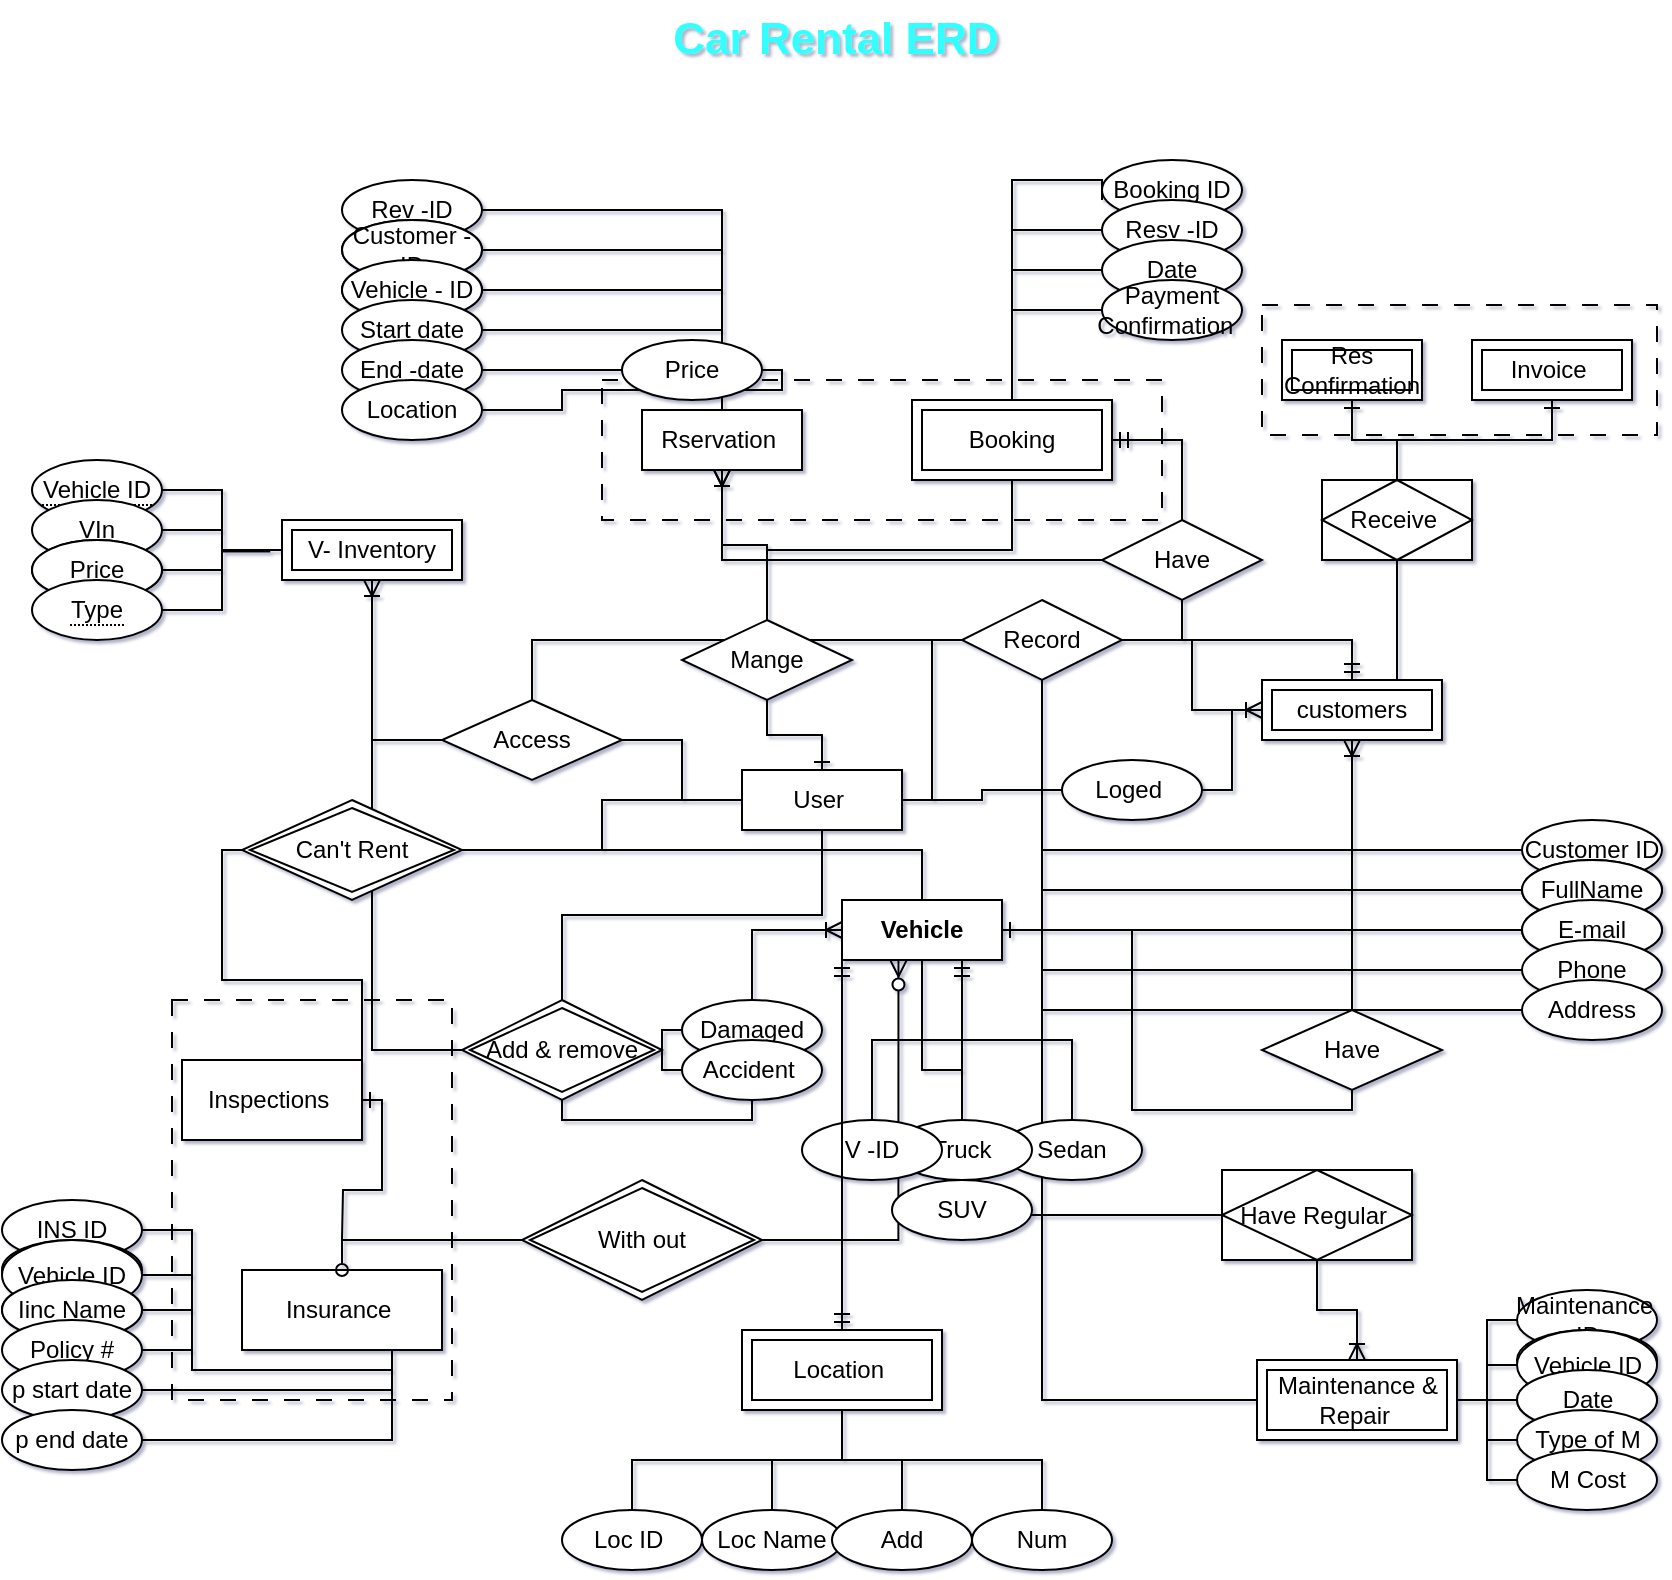 <mxfile version="23.1.5" type="device">
  <diagram name="Page-1" id="g_9UJ1B9h7szoFe3faDW">
    <mxGraphModel dx="1434" dy="844" grid="1" gridSize="10" guides="1" tooltips="1" connect="1" arrows="1" fold="1" page="1" pageScale="1" pageWidth="850" pageHeight="1100" background="none" math="0" shadow="1">
      <root>
        <mxCell id="0" />
        <mxCell id="1" parent="0" />
        <mxCell id="hVBBo-Noh_KrKmpqdySW-195" value="" style="whiteSpace=wrap;html=1;align=center;dashed=1;dashPattern=8 8;fillColor=none;" parent="1" vertex="1">
          <mxGeometry x="300" y="190" width="280" height="70" as="geometry" />
        </mxCell>
        <mxCell id="hVBBo-Noh_KrKmpqdySW-178" value="" style="whiteSpace=wrap;html=1;align=center;dashed=1;dashPattern=8 8;fillColor=none;" parent="1" vertex="1">
          <mxGeometry x="85" y="500" width="140" height="200" as="geometry" />
        </mxCell>
        <mxCell id="hVBBo-Noh_KrKmpqdySW-150" value="" style="edgeStyle=orthogonalEdgeStyle;fontSize=12;html=1;endArrow=ERzeroToMany;endFill=1;rounded=0;entryX=0.353;entryY=1.009;entryDx=0;entryDy=0;entryPerimeter=0;exitX=1;exitY=0.5;exitDx=0;exitDy=0;" parent="1" source="hVBBo-Noh_KrKmpqdySW-149" target="hVBBo-Noh_KrKmpqdySW-4" edge="1">
          <mxGeometry width="100" height="100" relative="1" as="geometry">
            <mxPoint x="200" y="870" as="sourcePoint" />
            <mxPoint x="300" y="770" as="targetPoint" />
          </mxGeometry>
        </mxCell>
        <mxCell id="hVBBo-Noh_KrKmpqdySW-135" value="" style="endArrow=none;html=1;rounded=0;edgeStyle=orthogonalEdgeStyle;entryX=0;entryY=0.5;entryDx=0;entryDy=0;exitX=0.75;exitY=1;exitDx=0;exitDy=0;startArrow=ERmandOne;startFill=0;" parent="1" source="hVBBo-Noh_KrKmpqdySW-4" target="hVBBo-Noh_KrKmpqdySW-132" edge="1">
          <mxGeometry width="50" height="50" relative="1" as="geometry">
            <mxPoint x="539.73" y="625" as="sourcePoint" />
            <mxPoint x="589.73" y="575" as="targetPoint" />
          </mxGeometry>
        </mxCell>
        <mxCell id="hVBBo-Noh_KrKmpqdySW-39" value="SUV" style="ellipse;whiteSpace=wrap;html=1;align=center;" parent="1" vertex="1">
          <mxGeometry x="445" y="590" width="70" height="30" as="geometry" />
        </mxCell>
        <mxCell id="hVBBo-Noh_KrKmpqdySW-146" value="" style="endArrow=none;html=1;rounded=0;entryX=1;entryY=0.5;entryDx=0;entryDy=0;exitX=0.5;exitY=0;exitDx=0;exitDy=0;edgeStyle=orthogonalEdgeStyle;" parent="1" source="hVBBo-Noh_KrKmpqdySW-4" target="hVBBo-Noh_KrKmpqdySW-144" edge="1">
          <mxGeometry width="50" height="50" relative="1" as="geometry">
            <mxPoint x="190" y="715" as="sourcePoint" />
            <mxPoint x="240" y="665" as="targetPoint" />
          </mxGeometry>
        </mxCell>
        <mxCell id="hVBBo-Noh_KrKmpqdySW-141" value="" style="endArrow=none;html=1;rounded=0;edgeStyle=orthogonalEdgeStyle;entryX=0.5;entryY=1;entryDx=0;entryDy=0;exitX=0;exitY=0.5;exitDx=0;exitDy=0;" parent="1" source="hVBBo-Noh_KrKmpqdySW-130" target="hVBBo-Noh_KrKmpqdySW-67" edge="1">
          <mxGeometry width="50" height="50" relative="1" as="geometry">
            <mxPoint x="570" y="650" as="sourcePoint" />
            <mxPoint x="620" y="600" as="targetPoint" />
          </mxGeometry>
        </mxCell>
        <mxCell id="hVBBo-Noh_KrKmpqdySW-140" value="" style="whiteSpace=wrap;html=1;align=center;dashed=1;rounded=0;glass=0;shadow=0;gradientColor=none;fillColor=none;dashPattern=8 8;" parent="1" vertex="1">
          <mxGeometry x="630" y="152.5" width="197.5" height="65" as="geometry" />
        </mxCell>
        <mxCell id="hVBBo-Noh_KrKmpqdySW-137" value="" style="endArrow=none;html=1;rounded=0;edgeStyle=orthogonalEdgeStyle;exitX=0.5;exitY=0;exitDx=0;exitDy=0;entryX=0.5;entryY=1;entryDx=0;entryDy=0;" parent="1" source="hVBBo-Noh_KrKmpqdySW-39" target="hVBBo-Noh_KrKmpqdySW-4" edge="1">
          <mxGeometry width="50" height="50" relative="1" as="geometry">
            <mxPoint x="434.45" y="810" as="sourcePoint" />
            <mxPoint x="484.45" y="760" as="targetPoint" />
          </mxGeometry>
        </mxCell>
        <mxCell id="hVBBo-Noh_KrKmpqdySW-40" value="Sedan" style="ellipse;whiteSpace=wrap;html=1;align=center;" parent="1" vertex="1">
          <mxGeometry x="500" y="560" width="70" height="30" as="geometry" />
        </mxCell>
        <mxCell id="hVBBo-Noh_KrKmpqdySW-50" value="" style="edgeStyle=orthogonalEdgeStyle;fontSize=12;html=1;endArrow=ERoneToMany;rounded=0;entryX=0;entryY=0.5;entryDx=0;entryDy=0;exitX=1;exitY=0.5;exitDx=0;exitDy=0;" parent="1" source="hVBBo-Noh_KrKmpqdySW-67" target="hVBBo-Noh_KrKmpqdySW-51" edge="1">
          <mxGeometry width="100" height="100" relative="1" as="geometry">
            <mxPoint x="540" y="739.5" as="sourcePoint" />
            <mxPoint x="640" y="639.5" as="targetPoint" />
          </mxGeometry>
        </mxCell>
        <mxCell id="hVBBo-Noh_KrKmpqdySW-1" value="User&amp;nbsp;" style="rounded=0;whiteSpace=wrap;html=1;" parent="1" vertex="1">
          <mxGeometry x="370" y="385" width="80" height="30" as="geometry" />
        </mxCell>
        <mxCell id="hVBBo-Noh_KrKmpqdySW-4" value="&lt;b&gt;Vehicle&lt;/b&gt;" style="rounded=0;whiteSpace=wrap;html=1;" parent="1" vertex="1">
          <mxGeometry x="420" y="450" width="80" height="30" as="geometry" />
        </mxCell>
        <mxCell id="hVBBo-Noh_KrKmpqdySW-10" value="" style="endArrow=none;html=1;rounded=0;edgeStyle=orthogonalEdgeStyle;startArrow=ERone;startFill=0;entryX=0.5;entryY=1;entryDx=0;entryDy=0;exitX=1;exitY=0.5;exitDx=0;exitDy=0;" parent="1" source="hVBBo-Noh_KrKmpqdySW-4" target="hVBBo-Noh_KrKmpqdySW-54" edge="1">
          <mxGeometry width="50" height="50" relative="1" as="geometry">
            <mxPoint x="580" y="810" as="sourcePoint" />
            <mxPoint x="580" y="690" as="targetPoint" />
          </mxGeometry>
        </mxCell>
        <mxCell id="hVBBo-Noh_KrKmpqdySW-11" value="" style="endArrow=none;html=1;rounded=0;edgeStyle=orthogonalEdgeStyle;entryX=1;entryY=0.5;entryDx=0;entryDy=0;exitX=0;exitY=0.5;exitDx=0;exitDy=0;" parent="1" source="hVBBo-Noh_KrKmpqdySW-3" target="hVBBo-Noh_KrKmpqdySW-1" edge="1">
          <mxGeometry width="50" height="50" relative="1" as="geometry">
            <mxPoint x="480" y="550" as="sourcePoint" />
            <mxPoint x="480" y="430" as="targetPoint" />
          </mxGeometry>
        </mxCell>
        <mxCell id="hVBBo-Noh_KrKmpqdySW-15" value="Rservation&amp;nbsp;" style="rounded=0;whiteSpace=wrap;html=1;" parent="1" vertex="1">
          <mxGeometry x="320" y="205" width="80" height="30" as="geometry" />
        </mxCell>
        <mxCell id="hVBBo-Noh_KrKmpqdySW-16" value="" style="endArrow=none;html=1;rounded=0;edgeStyle=orthogonalEdgeStyle;entryX=0.5;entryY=0;entryDx=0;entryDy=0;startArrow=ERmany;startFill=0;exitX=0.5;exitY=1;exitDx=0;exitDy=0;" parent="1" source="hVBBo-Noh_KrKmpqdySW-15" target="hVBBo-Noh_KrKmpqdySW-9" edge="1">
          <mxGeometry width="50" height="50" relative="1" as="geometry">
            <mxPoint x="600" y="270" as="sourcePoint" />
            <mxPoint x="519" y="290" as="targetPoint" />
          </mxGeometry>
        </mxCell>
        <mxCell id="hVBBo-Noh_KrKmpqdySW-17" value="" style="endArrow=none;html=1;rounded=0;exitX=0.5;exitY=0;exitDx=0;exitDy=0;edgeStyle=orthogonalEdgeStyle;entryX=0.5;entryY=1;entryDx=0;entryDy=0;startArrow=ERone;startFill=0;" parent="1" source="hVBBo-Noh_KrKmpqdySW-1" target="hVBBo-Noh_KrKmpqdySW-9" edge="1">
          <mxGeometry width="50" height="50" relative="1" as="geometry">
            <mxPoint x="400" y="420" as="sourcePoint" />
            <mxPoint x="400" y="250" as="targetPoint" />
          </mxGeometry>
        </mxCell>
        <mxCell id="hVBBo-Noh_KrKmpqdySW-19" value="V- Inventory" style="shape=ext;margin=3;double=1;whiteSpace=wrap;html=1;align=center;" parent="1" vertex="1">
          <mxGeometry x="140" y="260" width="90" height="30" as="geometry" />
        </mxCell>
        <mxCell id="hVBBo-Noh_KrKmpqdySW-23" value="" style="endArrow=none;html=1;rounded=0;edgeStyle=orthogonalEdgeStyle;entryX=0;entryY=0.5;entryDx=0;entryDy=0;" parent="1" source="hVBBo-Noh_KrKmpqdySW-19" target="hVBBo-Noh_KrKmpqdySW-20" edge="1">
          <mxGeometry width="50" height="50" relative="1" as="geometry">
            <mxPoint x="125" y="450" as="sourcePoint" />
            <mxPoint x="360" y="435" as="targetPoint" />
            <Array as="points" />
          </mxGeometry>
        </mxCell>
        <mxCell id="hVBBo-Noh_KrKmpqdySW-20" value="Access" style="shape=rhombus;perimeter=rhombusPerimeter;whiteSpace=wrap;html=1;align=center;" parent="1" vertex="1">
          <mxGeometry x="220" y="350" width="90" height="40" as="geometry" />
        </mxCell>
        <mxCell id="hVBBo-Noh_KrKmpqdySW-24" value="" style="endArrow=none;html=1;rounded=0;edgeStyle=orthogonalEdgeStyle;entryX=1;entryY=0.5;entryDx=0;entryDy=0;" parent="1" source="hVBBo-Noh_KrKmpqdySW-1" target="hVBBo-Noh_KrKmpqdySW-20" edge="1">
          <mxGeometry width="50" height="50" relative="1" as="geometry">
            <mxPoint x="320" y="620" as="sourcePoint" />
            <mxPoint x="320" y="500" as="targetPoint" />
          </mxGeometry>
        </mxCell>
        <mxCell id="hVBBo-Noh_KrKmpqdySW-27" value="" style="endArrow=none;html=1;rounded=0;edgeStyle=orthogonalEdgeStyle;entryX=0.5;entryY=1;entryDx=0;entryDy=0;exitX=0.5;exitY=0;exitDx=0;exitDy=0;" parent="1" source="hVBBo-Noh_KrKmpqdySW-8" target="hVBBo-Noh_KrKmpqdySW-1" edge="1">
          <mxGeometry width="50" height="50" relative="1" as="geometry">
            <mxPoint x="560" y="640" as="sourcePoint" />
            <mxPoint x="560" y="520" as="targetPoint" />
          </mxGeometry>
        </mxCell>
        <mxCell id="hVBBo-Noh_KrKmpqdySW-30" value="" style="endArrow=none;html=1;rounded=0;edgeStyle=orthogonalEdgeStyle;entryX=0.5;entryY=1;entryDx=0;entryDy=0;startArrow=ERoneToMany;startFill=0;" parent="1" source="hVBBo-Noh_KrKmpqdySW-4" target="hVBBo-Noh_KrKmpqdySW-8" edge="1">
          <mxGeometry width="50" height="50" relative="1" as="geometry">
            <mxPoint x="390" y="650" as="sourcePoint" />
            <mxPoint x="400" y="450" as="targetPoint" />
          </mxGeometry>
        </mxCell>
        <mxCell id="hVBBo-Noh_KrKmpqdySW-8" value="Add &amp;amp; remove" style="shape=rhombus;double=1;perimeter=rhombusPerimeter;whiteSpace=wrap;html=1;align=center;" parent="1" vertex="1">
          <mxGeometry x="230" y="500" width="100" height="50" as="geometry" />
        </mxCell>
        <mxCell id="hVBBo-Noh_KrKmpqdySW-31" value="Damaged" style="ellipse;whiteSpace=wrap;html=1;align=center;" parent="1" vertex="1">
          <mxGeometry x="340" y="500" width="70" height="30" as="geometry" />
        </mxCell>
        <mxCell id="hVBBo-Noh_KrKmpqdySW-32" value="Accident&amp;nbsp;" style="ellipse;whiteSpace=wrap;html=1;align=center;" parent="1" vertex="1">
          <mxGeometry x="340" y="520" width="70" height="30" as="geometry" />
        </mxCell>
        <mxCell id="hVBBo-Noh_KrKmpqdySW-33" value="" style="endArrow=none;html=1;rounded=0;edgeStyle=orthogonalEdgeStyle;entryX=1;entryY=0.5;entryDx=0;entryDy=0;exitX=0;exitY=0.5;exitDx=0;exitDy=0;" parent="1" source="hVBBo-Noh_KrKmpqdySW-31" target="hVBBo-Noh_KrKmpqdySW-8" edge="1">
          <mxGeometry width="50" height="50" relative="1" as="geometry">
            <mxPoint x="650" y="740" as="sourcePoint" />
            <mxPoint x="650" y="620" as="targetPoint" />
          </mxGeometry>
        </mxCell>
        <mxCell id="hVBBo-Noh_KrKmpqdySW-34" value="" style="endArrow=none;html=1;rounded=0;edgeStyle=orthogonalEdgeStyle;entryX=1;entryY=0.5;entryDx=0;entryDy=0;exitX=0;exitY=0.5;exitDx=0;exitDy=0;" parent="1" source="hVBBo-Noh_KrKmpqdySW-32" target="hVBBo-Noh_KrKmpqdySW-8" edge="1">
          <mxGeometry width="50" height="50" relative="1" as="geometry">
            <mxPoint x="740" y="780" as="sourcePoint" />
            <mxPoint x="740" y="660" as="targetPoint" />
          </mxGeometry>
        </mxCell>
        <mxCell id="hVBBo-Noh_KrKmpqdySW-35" value="Booking" style="shape=ext;margin=3;double=1;whiteSpace=wrap;html=1;align=center;" parent="1" vertex="1">
          <mxGeometry x="455" y="200" width="100" height="40" as="geometry" />
        </mxCell>
        <mxCell id="hVBBo-Noh_KrKmpqdySW-41" value="Truck" style="ellipse;whiteSpace=wrap;html=1;align=center;" parent="1" vertex="1">
          <mxGeometry x="445" y="560" width="70" height="30" as="geometry" />
        </mxCell>
        <mxCell id="hVBBo-Noh_KrKmpqdySW-43" value="" style="endArrow=none;html=1;rounded=0;edgeStyle=orthogonalEdgeStyle;entryX=0.5;entryY=1;entryDx=0;entryDy=0;exitX=0.5;exitY=0;exitDx=0;exitDy=0;" parent="1" source="hVBBo-Noh_KrKmpqdySW-40" target="hVBBo-Noh_KrKmpqdySW-4" edge="1">
          <mxGeometry width="50" height="50" relative="1" as="geometry">
            <mxPoint x="275" y="639.5" as="sourcePoint" />
            <mxPoint x="375" y="639.5" as="targetPoint" />
          </mxGeometry>
        </mxCell>
        <mxCell id="hVBBo-Noh_KrKmpqdySW-49" value="" style="endArrow=none;html=1;rounded=0;edgeStyle=orthogonalEdgeStyle;exitX=0.5;exitY=0;exitDx=0;exitDy=0;entryX=0.5;entryY=1;entryDx=0;entryDy=0;" parent="1" source="hVBBo-Noh_KrKmpqdySW-9" target="hVBBo-Noh_KrKmpqdySW-35" edge="1">
          <mxGeometry width="50" height="50" relative="1" as="geometry">
            <mxPoint x="800" y="370" as="sourcePoint" />
            <mxPoint x="800" y="250" as="targetPoint" />
          </mxGeometry>
        </mxCell>
        <mxCell id="hVBBo-Noh_KrKmpqdySW-51" value="customers" style="shape=ext;margin=3;double=1;whiteSpace=wrap;html=1;align=center;shadow=0;" parent="1" vertex="1">
          <mxGeometry x="630" y="340" width="90" height="30" as="geometry" />
        </mxCell>
        <mxCell id="hVBBo-Noh_KrKmpqdySW-52" value="" style="endArrow=none;html=1;rounded=0;edgeStyle=orthogonalEdgeStyle;entryX=0.5;entryY=1;entryDx=0;entryDy=0;startArrow=ERmandOne;startFill=0;exitX=0.5;exitY=0;exitDx=0;exitDy=0;" parent="1" source="hVBBo-Noh_KrKmpqdySW-51" target="hVBBo-Noh_KrKmpqdySW-60" edge="1">
          <mxGeometry width="50" height="50" relative="1" as="geometry">
            <mxPoint x="740" y="400" as="sourcePoint" />
            <mxPoint x="735" y="390" as="targetPoint" />
          </mxGeometry>
        </mxCell>
        <mxCell id="hVBBo-Noh_KrKmpqdySW-54" value="Have" style="shape=rhombus;perimeter=rhombusPerimeter;whiteSpace=wrap;html=1;align=center;" parent="1" vertex="1">
          <mxGeometry x="630" y="505" width="90" height="40" as="geometry" />
        </mxCell>
        <mxCell id="hVBBo-Noh_KrKmpqdySW-61" value="" style="endArrow=none;html=1;rounded=0;edgeStyle=orthogonalEdgeStyle;exitX=1;exitY=0.5;exitDx=0;exitDy=0;entryX=0.5;entryY=0;entryDx=0;entryDy=0;startArrow=ERmandOne;startFill=0;" parent="1" source="hVBBo-Noh_KrKmpqdySW-35" target="hVBBo-Noh_KrKmpqdySW-60" edge="1">
          <mxGeometry width="50" height="50" relative="1" as="geometry">
            <mxPoint x="590" y="215" as="sourcePoint" />
            <mxPoint x="705" y="420" as="targetPoint" />
          </mxGeometry>
        </mxCell>
        <mxCell id="hVBBo-Noh_KrKmpqdySW-60" value="Have" style="shape=rhombus;perimeter=rhombusPerimeter;whiteSpace=wrap;html=1;align=center;" parent="1" vertex="1">
          <mxGeometry x="550" y="260" width="80" height="40" as="geometry" />
        </mxCell>
        <mxCell id="hVBBo-Noh_KrKmpqdySW-63" value="V -ID" style="ellipse;whiteSpace=wrap;html=1;align=center;" parent="1" vertex="1">
          <mxGeometry x="400" y="560" width="70" height="30" as="geometry" />
        </mxCell>
        <mxCell id="hVBBo-Noh_KrKmpqdySW-67" value="Record" style="shape=rhombus;perimeter=rhombusPerimeter;whiteSpace=wrap;html=1;align=center;" parent="1" vertex="1">
          <mxGeometry x="480" y="300" width="80" height="40" as="geometry" />
        </mxCell>
        <mxCell id="hVBBo-Noh_KrKmpqdySW-69" value="" style="endArrow=none;html=1;rounded=0;entryX=0;entryY=0.5;entryDx=0;entryDy=0;edgeStyle=orthogonalEdgeStyle;exitX=1;exitY=0.5;exitDx=0;exitDy=0;" parent="1" source="hVBBo-Noh_KrKmpqdySW-1" target="hVBBo-Noh_KrKmpqdySW-67" edge="1">
          <mxGeometry width="50" height="50" relative="1" as="geometry">
            <mxPoint x="770" y="800" as="sourcePoint" />
            <mxPoint x="820" y="750" as="targetPoint" />
          </mxGeometry>
        </mxCell>
        <mxCell id="hVBBo-Noh_KrKmpqdySW-70" value="Customer ID" style="ellipse;whiteSpace=wrap;html=1;align=center;" parent="1" vertex="1">
          <mxGeometry x="760" y="410" width="70" height="30" as="geometry" />
        </mxCell>
        <mxCell id="hVBBo-Noh_KrKmpqdySW-73" value="Log In&amp;nbsp;" style="ellipse;whiteSpace=wrap;html=1;align=center;" parent="1" vertex="1">
          <mxGeometry x="760" y="430" width="70" height="30" as="geometry" />
        </mxCell>
        <mxCell id="hVBBo-Noh_KrKmpqdySW-74" value="Log In&amp;nbsp;" style="ellipse;whiteSpace=wrap;html=1;align=center;" parent="1" vertex="1">
          <mxGeometry x="760" y="450" width="70" height="30" as="geometry" />
        </mxCell>
        <mxCell id="hVBBo-Noh_KrKmpqdySW-75" value="FullName" style="ellipse;whiteSpace=wrap;html=1;align=center;" parent="1" vertex="1">
          <mxGeometry x="760" y="430" width="70" height="30" as="geometry" />
        </mxCell>
        <mxCell id="hVBBo-Noh_KrKmpqdySW-77" value="E-mail" style="ellipse;whiteSpace=wrap;html=1;align=center;" parent="1" vertex="1">
          <mxGeometry x="760" y="450" width="70" height="30" as="geometry" />
        </mxCell>
        <mxCell id="hVBBo-Noh_KrKmpqdySW-76" value="Phone" style="ellipse;whiteSpace=wrap;html=1;align=center;" parent="1" vertex="1">
          <mxGeometry x="760" y="470" width="70" height="30" as="geometry" />
        </mxCell>
        <mxCell id="hVBBo-Noh_KrKmpqdySW-78" value="Address" style="ellipse;whiteSpace=wrap;html=1;align=center;" parent="1" vertex="1">
          <mxGeometry x="760" y="490" width="70" height="30" as="geometry" />
        </mxCell>
        <mxCell id="hVBBo-Noh_KrKmpqdySW-79" value="" style="endArrow=none;html=1;rounded=0;edgeStyle=orthogonalEdgeStyle;startArrow=ERone;startFill=0;entryX=0.5;entryY=0;entryDx=0;entryDy=0;entryPerimeter=0;exitX=0.5;exitY=1;exitDx=0;exitDy=0;" parent="1" source="hVBBo-Noh_KrKmpqdySW-122" target="hVBBo-Noh_KrKmpqdySW-7" edge="1">
          <mxGeometry width="50" height="50" relative="1" as="geometry">
            <mxPoint x="830" y="230" as="sourcePoint" />
            <mxPoint x="819.73" y="760" as="targetPoint" />
          </mxGeometry>
        </mxCell>
        <mxCell id="hVBBo-Noh_KrKmpqdySW-80" value="" style="endArrow=none;html=1;rounded=0;edgeStyle=orthogonalEdgeStyle;entryX=0;entryY=0;entryDx=0;entryDy=0;entryPerimeter=0;exitX=0.5;exitY=0;exitDx=0;exitDy=0;" parent="1" source="hVBBo-Noh_KrKmpqdySW-35" target="hVBBo-Noh_KrKmpqdySW-92" edge="1">
          <mxGeometry width="50" height="50" relative="1" as="geometry">
            <mxPoint x="304.5" y="99.5" as="sourcePoint" />
            <mxPoint x="354.5" y="49.5" as="targetPoint" />
          </mxGeometry>
        </mxCell>
        <mxCell id="hVBBo-Noh_KrKmpqdySW-81" value="" style="endArrow=none;html=1;rounded=0;edgeStyle=orthogonalEdgeStyle;exitX=0.5;exitY=0;exitDx=0;exitDy=0;entryX=1;entryY=0.5;entryDx=0;entryDy=0;" parent="1" source="hVBBo-Noh_KrKmpqdySW-15" target="hVBBo-Noh_KrKmpqdySW-103" edge="1">
          <mxGeometry width="50" height="50" relative="1" as="geometry">
            <mxPoint x="389.48" y="140" as="sourcePoint" />
            <mxPoint x="439.48" y="90" as="targetPoint" />
          </mxGeometry>
        </mxCell>
        <mxCell id="hVBBo-Noh_KrKmpqdySW-82" value="" style="endArrow=none;html=1;rounded=0;edgeStyle=orthogonalEdgeStyle;entryX=1;entryY=0.5;entryDx=0;entryDy=0;exitX=0.5;exitY=0;exitDx=0;exitDy=0;" parent="1" source="hVBBo-Noh_KrKmpqdySW-15" target="hVBBo-Noh_KrKmpqdySW-109" edge="1">
          <mxGeometry width="50" height="50" relative="1" as="geometry">
            <mxPoint x="214.73" y="310" as="sourcePoint" />
            <mxPoint x="264.73" y="260" as="targetPoint" />
          </mxGeometry>
        </mxCell>
        <mxCell id="hVBBo-Noh_KrKmpqdySW-83" value="" style="endArrow=none;html=1;rounded=0;edgeStyle=orthogonalEdgeStyle;entryX=1;entryY=0.5;entryDx=0;entryDy=0;exitX=0.5;exitY=0;exitDx=0;exitDy=0;" parent="1" source="hVBBo-Noh_KrKmpqdySW-15" target="hVBBo-Noh_KrKmpqdySW-111" edge="1">
          <mxGeometry width="50" height="50" relative="1" as="geometry">
            <mxPoint x="189.45" y="239.73" as="sourcePoint" />
            <mxPoint x="249.45" y="189.73" as="targetPoint" />
          </mxGeometry>
        </mxCell>
        <mxCell id="hVBBo-Noh_KrKmpqdySW-84" value="" style="endArrow=none;html=1;rounded=0;edgeStyle=orthogonalEdgeStyle;exitX=0.5;exitY=0;exitDx=0;exitDy=0;entryX=1;entryY=0.5;entryDx=0;entryDy=0;" parent="1" source="hVBBo-Noh_KrKmpqdySW-15" target="hVBBo-Noh_KrKmpqdySW-110" edge="1">
          <mxGeometry width="50" height="50" relative="1" as="geometry">
            <mxPoint x="170" y="310" as="sourcePoint" />
            <mxPoint x="220" y="260" as="targetPoint" />
          </mxGeometry>
        </mxCell>
        <mxCell id="hVBBo-Noh_KrKmpqdySW-85" value="" style="endArrow=none;html=1;rounded=0;edgeStyle=orthogonalEdgeStyle;entryX=0.5;entryY=0;entryDx=0;entryDy=0;exitX=0.5;exitY=1;exitDx=0;exitDy=0;" parent="1" source="hVBBo-Noh_KrKmpqdySW-4" target="hVBBo-Noh_KrKmpqdySW-63" edge="1">
          <mxGeometry width="50" height="50" relative="1" as="geometry">
            <mxPoint x="784.45" y="815" as="sourcePoint" />
            <mxPoint x="834.45" y="765" as="targetPoint" />
          </mxGeometry>
        </mxCell>
        <mxCell id="hVBBo-Noh_KrKmpqdySW-86" value="" style="endArrow=none;html=1;rounded=0;edgeStyle=orthogonalEdgeStyle;entryX=0;entryY=0.5;entryDx=0;entryDy=0;exitX=0.5;exitY=1;exitDx=0;exitDy=0;" parent="1" source="hVBBo-Noh_KrKmpqdySW-67" target="hVBBo-Noh_KrKmpqdySW-78" edge="1">
          <mxGeometry width="50" height="50" relative="1" as="geometry">
            <mxPoint x="750" y="709.5" as="sourcePoint" />
            <mxPoint x="800" y="660" as="targetPoint" />
          </mxGeometry>
        </mxCell>
        <mxCell id="hVBBo-Noh_KrKmpqdySW-87" value="" style="endArrow=none;html=1;rounded=0;edgeStyle=orthogonalEdgeStyle;entryX=0.5;entryY=1;entryDx=0;entryDy=0;exitX=0;exitY=0.5;exitDx=0;exitDy=0;" parent="1" source="hVBBo-Noh_KrKmpqdySW-75" target="hVBBo-Noh_KrKmpqdySW-67" edge="1">
          <mxGeometry width="50" height="50" relative="1" as="geometry">
            <mxPoint x="780" y="690" as="sourcePoint" />
            <mxPoint x="829.75" y="669.5" as="targetPoint" />
          </mxGeometry>
        </mxCell>
        <mxCell id="hVBBo-Noh_KrKmpqdySW-88" value="" style="endArrow=none;html=1;rounded=0;edgeStyle=orthogonalEdgeStyle;entryX=0;entryY=0.5;entryDx=0;entryDy=0;exitX=0.5;exitY=1;exitDx=0;exitDy=0;" parent="1" source="hVBBo-Noh_KrKmpqdySW-67" target="hVBBo-Noh_KrKmpqdySW-70" edge="1">
          <mxGeometry width="50" height="50" relative="1" as="geometry">
            <mxPoint x="789.45" y="739.5" as="sourcePoint" />
            <mxPoint x="839.45" y="689.5" as="targetPoint" />
          </mxGeometry>
        </mxCell>
        <mxCell id="hVBBo-Noh_KrKmpqdySW-89" value="" style="endArrow=none;html=1;rounded=0;edgeStyle=orthogonalEdgeStyle;entryX=0;entryY=0.5;entryDx=0;entryDy=0;exitX=0.5;exitY=1;exitDx=0;exitDy=0;" parent="1" source="hVBBo-Noh_KrKmpqdySW-67" target="hVBBo-Noh_KrKmpqdySW-76" edge="1">
          <mxGeometry width="50" height="50" relative="1" as="geometry">
            <mxPoint x="490" y="680" as="sourcePoint" />
            <mxPoint x="710" y="745" as="targetPoint" />
          </mxGeometry>
        </mxCell>
        <mxCell id="hVBBo-Noh_KrKmpqdySW-90" value="" style="endArrow=none;html=1;rounded=0;edgeStyle=orthogonalEdgeStyle;entryX=0;entryY=0.5;entryDx=0;entryDy=0;exitX=0.5;exitY=1;exitDx=0;exitDy=0;" parent="1" source="hVBBo-Noh_KrKmpqdySW-67" target="hVBBo-Noh_KrKmpqdySW-77" edge="1">
          <mxGeometry width="50" height="50" relative="1" as="geometry">
            <mxPoint x="500" y="642.5" as="sourcePoint" />
            <mxPoint x="720" y="687.5" as="targetPoint" />
          </mxGeometry>
        </mxCell>
        <mxCell id="hVBBo-Noh_KrKmpqdySW-57" value="" style="edgeStyle=orthogonalEdgeStyle;fontSize=12;html=1;endArrow=ERoneToMany;rounded=0;entryX=0.5;entryY=1;entryDx=0;entryDy=0;" parent="1" source="hVBBo-Noh_KrKmpqdySW-54" target="hVBBo-Noh_KrKmpqdySW-51" edge="1">
          <mxGeometry width="100" height="100" relative="1" as="geometry">
            <mxPoint x="500" y="700" as="sourcePoint" />
            <mxPoint x="710" y="490" as="targetPoint" />
          </mxGeometry>
        </mxCell>
        <mxCell id="hVBBo-Noh_KrKmpqdySW-3" value="Loged&amp;nbsp;" style="ellipse;whiteSpace=wrap;html=1;align=center;" parent="1" vertex="1">
          <mxGeometry x="530" y="380" width="70" height="30" as="geometry" />
        </mxCell>
        <mxCell id="hVBBo-Noh_KrKmpqdySW-91" value="Booking ID" style="ellipse;whiteSpace=wrap;html=1;align=center;" parent="1" vertex="1">
          <mxGeometry x="550" y="80" width="70" height="30" as="geometry" />
        </mxCell>
        <mxCell id="hVBBo-Noh_KrKmpqdySW-92" value="Resv -ID" style="ellipse;whiteSpace=wrap;html=1;align=center;" parent="1" vertex="1">
          <mxGeometry x="550" y="100" width="70" height="30" as="geometry" />
        </mxCell>
        <mxCell id="hVBBo-Noh_KrKmpqdySW-93" value="Date" style="ellipse;whiteSpace=wrap;html=1;align=center;" parent="1" vertex="1">
          <mxGeometry x="550" y="120" width="70" height="30" as="geometry" />
        </mxCell>
        <mxCell id="hVBBo-Noh_KrKmpqdySW-96" value="Payment Confirmation&amp;nbsp;&amp;nbsp;" style="ellipse;whiteSpace=wrap;html=1;align=center;" parent="1" vertex="1">
          <mxGeometry x="550" y="140" width="70" height="30" as="geometry" />
        </mxCell>
        <mxCell id="hVBBo-Noh_KrKmpqdySW-97" value="" style="endArrow=none;html=1;rounded=0;edgeStyle=orthogonalEdgeStyle;entryX=0;entryY=0.5;entryDx=0;entryDy=0;exitX=0.5;exitY=0;exitDx=0;exitDy=0;" parent="1" source="hVBBo-Noh_KrKmpqdySW-35" target="hVBBo-Noh_KrKmpqdySW-92" edge="1">
          <mxGeometry width="50" height="50" relative="1" as="geometry">
            <mxPoint x="430" y="185" as="sourcePoint" />
            <mxPoint x="470" y="90" as="targetPoint" />
          </mxGeometry>
        </mxCell>
        <mxCell id="hVBBo-Noh_KrKmpqdySW-98" value="" style="endArrow=none;html=1;rounded=0;edgeStyle=orthogonalEdgeStyle;entryX=0;entryY=0.5;entryDx=0;entryDy=0;exitX=0.5;exitY=0;exitDx=0;exitDy=0;" parent="1" source="hVBBo-Noh_KrKmpqdySW-35" target="hVBBo-Noh_KrKmpqdySW-93" edge="1">
          <mxGeometry width="50" height="50" relative="1" as="geometry">
            <mxPoint x="440" y="175" as="sourcePoint" />
            <mxPoint x="480" y="95" as="targetPoint" />
          </mxGeometry>
        </mxCell>
        <mxCell id="hVBBo-Noh_KrKmpqdySW-99" value="" style="endArrow=none;html=1;rounded=0;edgeStyle=orthogonalEdgeStyle;entryX=0;entryY=0.5;entryDx=0;entryDy=0;exitX=0.5;exitY=0;exitDx=0;exitDy=0;" parent="1" source="hVBBo-Noh_KrKmpqdySW-35" target="hVBBo-Noh_KrKmpqdySW-96" edge="1">
          <mxGeometry width="50" height="50" relative="1" as="geometry">
            <mxPoint x="425" y="165" as="sourcePoint" />
            <mxPoint x="465" y="105" as="targetPoint" />
          </mxGeometry>
        </mxCell>
        <mxCell id="hVBBo-Noh_KrKmpqdySW-102" value="" style="endArrow=none;html=1;rounded=0;edgeStyle=orthogonalEdgeStyle;entryX=0;entryY=0.5;entryDx=0;entryDy=0;exitX=0.5;exitY=1;exitDx=0;exitDy=0;startArrow=ERoneToMany;startFill=0;" parent="1" source="hVBBo-Noh_KrKmpqdySW-15" target="hVBBo-Noh_KrKmpqdySW-60" edge="1">
          <mxGeometry width="50" height="50" relative="1" as="geometry">
            <mxPoint x="210" y="294.73" as="sourcePoint" />
            <mxPoint x="260" y="244.73" as="targetPoint" />
          </mxGeometry>
        </mxCell>
        <mxCell id="hVBBo-Noh_KrKmpqdySW-103" value="Rev -ID" style="ellipse;whiteSpace=wrap;html=1;align=center;" parent="1" vertex="1">
          <mxGeometry x="170" y="90" width="70" height="30" as="geometry" />
        </mxCell>
        <mxCell id="hVBBo-Noh_KrKmpqdySW-104" value="Log In&amp;nbsp;" style="ellipse;whiteSpace=wrap;html=1;align=center;" parent="1" vertex="1">
          <mxGeometry x="170" y="110" width="70" height="30" as="geometry" />
        </mxCell>
        <mxCell id="hVBBo-Noh_KrKmpqdySW-105" value="Log In&amp;nbsp;" style="ellipse;whiteSpace=wrap;html=1;align=center;" parent="1" vertex="1">
          <mxGeometry x="170" y="130" width="70" height="30" as="geometry" />
        </mxCell>
        <mxCell id="hVBBo-Noh_KrKmpqdySW-106" value="Customer -ID" style="ellipse;whiteSpace=wrap;html=1;align=center;" parent="1" vertex="1">
          <mxGeometry x="170" y="110" width="70" height="30" as="geometry" />
        </mxCell>
        <mxCell id="hVBBo-Noh_KrKmpqdySW-107" value="Vehicle - ID" style="ellipse;whiteSpace=wrap;html=1;align=center;" parent="1" vertex="1">
          <mxGeometry x="170" y="130" width="70" height="30" as="geometry" />
        </mxCell>
        <mxCell id="hVBBo-Noh_KrKmpqdySW-108" value="Start date" style="ellipse;whiteSpace=wrap;html=1;align=center;" parent="1" vertex="1">
          <mxGeometry x="170" y="150" width="70" height="30" as="geometry" />
        </mxCell>
        <mxCell id="hVBBo-Noh_KrKmpqdySW-109" value="End -date" style="ellipse;whiteSpace=wrap;html=1;align=center;" parent="1" vertex="1">
          <mxGeometry x="170" y="170" width="70" height="30" as="geometry" />
        </mxCell>
        <mxCell id="hVBBo-Noh_KrKmpqdySW-110" value="Location" style="ellipse;whiteSpace=wrap;html=1;align=center;" parent="1" vertex="1">
          <mxGeometry x="170" y="190" width="70" height="30" as="geometry" />
        </mxCell>
        <mxCell id="hVBBo-Noh_KrKmpqdySW-112" value="" style="endArrow=none;html=1;rounded=0;edgeStyle=orthogonalEdgeStyle;exitX=0.5;exitY=0;exitDx=0;exitDy=0;entryX=1;entryY=0.5;entryDx=0;entryDy=0;" parent="1" source="hVBBo-Noh_KrKmpqdySW-15" target="hVBBo-Noh_KrKmpqdySW-106" edge="1">
          <mxGeometry width="50" height="50" relative="1" as="geometry">
            <mxPoint x="240" y="265" as="sourcePoint" />
            <mxPoint x="220" y="130" as="targetPoint" />
          </mxGeometry>
        </mxCell>
        <mxCell id="hVBBo-Noh_KrKmpqdySW-113" value="" style="endArrow=none;html=1;rounded=0;edgeStyle=orthogonalEdgeStyle;exitX=0.5;exitY=0;exitDx=0;exitDy=0;entryX=1;entryY=0.5;entryDx=0;entryDy=0;" parent="1" source="hVBBo-Noh_KrKmpqdySW-15" target="hVBBo-Noh_KrKmpqdySW-107" edge="1">
          <mxGeometry width="50" height="50" relative="1" as="geometry">
            <mxPoint x="250" y="245" as="sourcePoint" />
            <mxPoint x="230" y="130" as="targetPoint" />
          </mxGeometry>
        </mxCell>
        <mxCell id="hVBBo-Noh_KrKmpqdySW-122" value="Invoice&amp;nbsp;" style="shape=ext;margin=3;double=1;whiteSpace=wrap;html=1;align=center;" parent="1" vertex="1">
          <mxGeometry x="735" y="170" width="80" height="30" as="geometry" />
        </mxCell>
        <mxCell id="hVBBo-Noh_KrKmpqdySW-123" value="Res Confirmation" style="shape=ext;margin=3;double=1;whiteSpace=wrap;html=1;align=center;" parent="1" vertex="1">
          <mxGeometry x="640" y="170" width="70" height="30" as="geometry" />
        </mxCell>
        <mxCell id="hVBBo-Noh_KrKmpqdySW-124" value="" style="endArrow=none;html=1;rounded=0;edgeStyle=orthogonalEdgeStyle;startArrow=ERone;startFill=0;exitX=0.5;exitY=1;exitDx=0;exitDy=0;entryX=0.5;entryY=0;entryDx=0;entryDy=0;" parent="1" source="hVBBo-Noh_KrKmpqdySW-123" target="hVBBo-Noh_KrKmpqdySW-7" edge="1">
          <mxGeometry width="50" height="50" relative="1" as="geometry">
            <mxPoint x="660" y="220" as="sourcePoint" />
            <mxPoint x="830" y="220" as="targetPoint" />
          </mxGeometry>
        </mxCell>
        <mxCell id="hVBBo-Noh_KrKmpqdySW-125" value="" style="endArrow=none;html=1;rounded=0;edgeStyle=orthogonalEdgeStyle;exitX=0.75;exitY=0;exitDx=0;exitDy=0;" parent="1" source="hVBBo-Noh_KrKmpqdySW-51" target="hVBBo-Noh_KrKmpqdySW-7" edge="1">
          <mxGeometry width="50" height="50" relative="1" as="geometry">
            <mxPoint x="698" y="340" as="sourcePoint" />
            <mxPoint x="750" y="220" as="targetPoint" />
          </mxGeometry>
        </mxCell>
        <mxCell id="hVBBo-Noh_KrKmpqdySW-7" value="Receive&amp;nbsp;" style="shape=associativeEntity;whiteSpace=wrap;html=1;align=center;" parent="1" vertex="1">
          <mxGeometry x="660" y="240" width="75" height="40" as="geometry" />
        </mxCell>
        <mxCell id="hVBBo-Noh_KrKmpqdySW-127" value="" style="endArrow=none;html=1;rounded=0;exitX=0.5;exitY=0;exitDx=0;exitDy=0;edgeStyle=orthogonalEdgeStyle;entryX=0;entryY=0.5;entryDx=0;entryDy=0;" parent="1" source="hVBBo-Noh_KrKmpqdySW-20" target="hVBBo-Noh_KrKmpqdySW-67" edge="1">
          <mxGeometry width="50" height="50" relative="1" as="geometry">
            <mxPoint x="295" y="350" as="sourcePoint" />
            <mxPoint x="220" y="270" as="targetPoint" />
          </mxGeometry>
        </mxCell>
        <mxCell id="hVBBo-Noh_KrKmpqdySW-9" value="Mange" style="shape=rhombus;perimeter=rhombusPerimeter;whiteSpace=wrap;html=1;align=center;" parent="1" vertex="1">
          <mxGeometry x="340" y="310" width="85" height="40" as="geometry" />
        </mxCell>
        <mxCell id="hVBBo-Noh_KrKmpqdySW-129" value="" style="endArrow=none;html=1;rounded=0;edgeStyle=orthogonalEdgeStyle;entryX=0;entryY=0.5;entryDx=0;entryDy=0;exitX=1;exitY=0.5;exitDx=0;exitDy=0;" parent="1" source="hVBBo-Noh_KrKmpqdySW-3" target="hVBBo-Noh_KrKmpqdySW-51" edge="1">
          <mxGeometry width="50" height="50" relative="1" as="geometry">
            <mxPoint x="570" y="560" as="sourcePoint" />
            <mxPoint x="620" y="510" as="targetPoint" />
          </mxGeometry>
        </mxCell>
        <mxCell id="hVBBo-Noh_KrKmpqdySW-130" value="Maintenance &amp;amp; Repair&amp;nbsp;" style="shape=ext;margin=3;double=1;whiteSpace=wrap;html=1;align=center;" parent="1" vertex="1">
          <mxGeometry x="627.5" y="680" width="100" height="40" as="geometry" />
        </mxCell>
        <mxCell id="hVBBo-Noh_KrKmpqdySW-132" value="Have Regular&amp;nbsp;" style="shape=associativeEntity;whiteSpace=wrap;html=1;align=center;" parent="1" vertex="1">
          <mxGeometry x="610" y="585" width="95" height="45" as="geometry" />
        </mxCell>
        <mxCell id="hVBBo-Noh_KrKmpqdySW-136" value="" style="endArrow=none;html=1;rounded=0;edgeStyle=orthogonalEdgeStyle;startArrow=ERoneToMany;startFill=0;entryX=0.5;entryY=1;entryDx=0;entryDy=0;exitX=0.5;exitY=0;exitDx=0;exitDy=0;" parent="1" source="hVBBo-Noh_KrKmpqdySW-130" target="hVBBo-Noh_KrKmpqdySW-132" edge="1">
          <mxGeometry width="50" height="50" relative="1" as="geometry">
            <mxPoint x="667.5" y="660" as="sourcePoint" />
            <mxPoint x="667.5" y="760" as="targetPoint" />
          </mxGeometry>
        </mxCell>
        <mxCell id="hVBBo-Noh_KrKmpqdySW-139" value="Insurance&amp;nbsp;" style="whiteSpace=wrap;html=1;align=center;" parent="1" vertex="1">
          <mxGeometry x="120" y="635" width="100" height="40" as="geometry" />
        </mxCell>
        <mxCell id="hVBBo-Noh_KrKmpqdySW-142" value="" style="endArrow=none;html=1;rounded=0;edgeStyle=orthogonalEdgeStyle;entryX=0;entryY=0.5;entryDx=0;entryDy=0;exitX=1;exitY=0.5;exitDx=0;exitDy=0;" parent="1" source="hVBBo-Noh_KrKmpqdySW-144" target="hVBBo-Noh_KrKmpqdySW-1" edge="1">
          <mxGeometry width="50" height="50" relative="1" as="geometry">
            <mxPoint x="20" y="610" as="sourcePoint" />
            <mxPoint x="70" y="560" as="targetPoint" />
          </mxGeometry>
        </mxCell>
        <mxCell id="hVBBo-Noh_KrKmpqdySW-143" value="Inspections&amp;nbsp;" style="whiteSpace=wrap;html=1;align=center;" parent="1" vertex="1">
          <mxGeometry x="90" y="530" width="90" height="40" as="geometry" />
        </mxCell>
        <mxCell id="hVBBo-Noh_KrKmpqdySW-145" value="" style="endArrow=none;html=1;rounded=0;edgeStyle=orthogonalEdgeStyle;entryX=0;entryY=0.5;entryDx=0;entryDy=0;exitX=1;exitY=0;exitDx=0;exitDy=0;" parent="1" source="hVBBo-Noh_KrKmpqdySW-143" target="hVBBo-Noh_KrKmpqdySW-144" edge="1">
          <mxGeometry width="50" height="50" relative="1" as="geometry">
            <mxPoint x="60" y="680" as="sourcePoint" />
            <mxPoint x="370" y="400" as="targetPoint" />
          </mxGeometry>
        </mxCell>
        <mxCell id="hVBBo-Noh_KrKmpqdySW-149" value="With out" style="shape=rhombus;double=1;perimeter=rhombusPerimeter;whiteSpace=wrap;html=1;align=center;" parent="1" vertex="1">
          <mxGeometry x="260" y="590" width="120" height="60" as="geometry" />
        </mxCell>
        <mxCell id="hVBBo-Noh_KrKmpqdySW-151" value="" style="edgeStyle=orthogonalEdgeStyle;fontSize=12;html=1;endArrow=ERone;endFill=1;rounded=0;entryX=1;entryY=0.5;entryDx=0;entryDy=0;" parent="1" target="hVBBo-Noh_KrKmpqdySW-143" edge="1">
          <mxGeometry width="100" height="100" relative="1" as="geometry">
            <mxPoint x="170" y="620" as="sourcePoint" />
            <mxPoint x="305" y="790" as="targetPoint" />
          </mxGeometry>
        </mxCell>
        <mxCell id="hVBBo-Noh_KrKmpqdySW-154" value="" style="endArrow=none;html=1;rounded=0;edgeStyle=orthogonalEdgeStyle;entryX=0;entryY=0.5;entryDx=0;entryDy=0;exitX=0.5;exitY=0;exitDx=0;exitDy=0;startArrow=oval;startFill=0;" parent="1" source="hVBBo-Noh_KrKmpqdySW-139" target="hVBBo-Noh_KrKmpqdySW-149" edge="1">
          <mxGeometry width="50" height="50" relative="1" as="geometry">
            <mxPoint x="209.45" y="745" as="sourcePoint" />
            <mxPoint x="259.45" y="695" as="targetPoint" />
          </mxGeometry>
        </mxCell>
        <mxCell id="hVBBo-Noh_KrKmpqdySW-156" value="&lt;span style=&quot;border-bottom: 1px dotted&quot;&gt;Vehicle ID&lt;/span&gt;" style="ellipse;whiteSpace=wrap;html=1;align=center;" parent="1" vertex="1">
          <mxGeometry x="15" y="230" width="65" height="30" as="geometry" />
        </mxCell>
        <mxCell id="hVBBo-Noh_KrKmpqdySW-157" value="&lt;span style=&quot;border-bottom: 1px dotted&quot;&gt;VIn&lt;/span&gt;" style="ellipse;whiteSpace=wrap;html=1;align=center;" parent="1" vertex="1">
          <mxGeometry x="15" y="250" width="65" height="30" as="geometry" />
        </mxCell>
        <mxCell id="hVBBo-Noh_KrKmpqdySW-158" value="&lt;span style=&quot;border-bottom: 1px dotted&quot;&gt;Vehicle ID&lt;/span&gt;" style="ellipse;whiteSpace=wrap;html=1;align=center;" parent="1" vertex="1">
          <mxGeometry x="15" y="270" width="65" height="30" as="geometry" />
        </mxCell>
        <mxCell id="hVBBo-Noh_KrKmpqdySW-160" value="&lt;span style=&quot;border-bottom: 1px dotted&quot;&gt;Price&lt;/span&gt;" style="ellipse;whiteSpace=wrap;html=1;align=center;" parent="1" vertex="1">
          <mxGeometry x="15" y="270" width="65" height="30" as="geometry" />
        </mxCell>
        <mxCell id="hVBBo-Noh_KrKmpqdySW-159" value="&lt;span style=&quot;border-bottom: 1px dotted&quot;&gt;Type&lt;/span&gt;" style="ellipse;whiteSpace=wrap;html=1;align=center;" parent="1" vertex="1">
          <mxGeometry x="15" y="290" width="65" height="30" as="geometry" />
        </mxCell>
        <mxCell id="hVBBo-Noh_KrKmpqdySW-161" value="" style="endArrow=none;html=1;rounded=0;edgeStyle=orthogonalEdgeStyle;exitX=1;exitY=0.5;exitDx=0;exitDy=0;entryX=0;entryY=0.5;entryDx=0;entryDy=0;" parent="1" source="hVBBo-Noh_KrKmpqdySW-156" target="hVBBo-Noh_KrKmpqdySW-19" edge="1">
          <mxGeometry width="50" height="50" relative="1" as="geometry">
            <mxPoint x="149.73" y="229.45" as="sourcePoint" />
            <mxPoint x="240" y="220" as="targetPoint" />
          </mxGeometry>
        </mxCell>
        <mxCell id="hVBBo-Noh_KrKmpqdySW-162" value="" style="endArrow=none;html=1;rounded=0;edgeStyle=orthogonalEdgeStyle;exitX=1;exitY=0.5;exitDx=0;exitDy=0;entryX=0;entryY=0.5;entryDx=0;entryDy=0;" parent="1" source="hVBBo-Noh_KrKmpqdySW-157" target="hVBBo-Noh_KrKmpqdySW-19" edge="1">
          <mxGeometry width="50" height="50" relative="1" as="geometry">
            <mxPoint x="124.45" y="230" as="sourcePoint" />
            <mxPoint x="164.45" y="305" as="targetPoint" />
          </mxGeometry>
        </mxCell>
        <mxCell id="hVBBo-Noh_KrKmpqdySW-163" value="" style="endArrow=none;html=1;rounded=0;edgeStyle=orthogonalEdgeStyle;exitX=1;exitY=0.5;exitDx=0;exitDy=0;entryX=0;entryY=0.5;entryDx=0;entryDy=0;" parent="1" source="hVBBo-Noh_KrKmpqdySW-160" target="hVBBo-Noh_KrKmpqdySW-19" edge="1">
          <mxGeometry width="50" height="50" relative="1" as="geometry">
            <mxPoint x="144.45" y="200" as="sourcePoint" />
            <mxPoint x="140" y="200" as="targetPoint" />
          </mxGeometry>
        </mxCell>
        <mxCell id="hVBBo-Noh_KrKmpqdySW-164" value="" style="endArrow=none;html=1;rounded=0;edgeStyle=orthogonalEdgeStyle;exitX=1;exitY=0.5;exitDx=0;exitDy=0;entryX=-0.065;entryY=0.524;entryDx=0;entryDy=0;entryPerimeter=0;" parent="1" source="hVBBo-Noh_KrKmpqdySW-159" target="hVBBo-Noh_KrKmpqdySW-19" edge="1">
          <mxGeometry width="50" height="50" relative="1" as="geometry">
            <mxPoint x="165" y="175" as="sourcePoint" />
            <mxPoint x="200" y="170" as="targetPoint" />
          </mxGeometry>
        </mxCell>
        <mxCell id="hVBBo-Noh_KrKmpqdySW-165" value="Maintenance&amp;nbsp; ID" style="ellipse;whiteSpace=wrap;html=1;align=center;" parent="1" vertex="1">
          <mxGeometry x="757.5" y="645" width="70" height="30" as="geometry" />
        </mxCell>
        <mxCell id="hVBBo-Noh_KrKmpqdySW-166" value="Log In&amp;nbsp;" style="ellipse;whiteSpace=wrap;html=1;align=center;" parent="1" vertex="1">
          <mxGeometry x="757.5" y="665" width="70" height="30" as="geometry" />
        </mxCell>
        <mxCell id="hVBBo-Noh_KrKmpqdySW-167" value="Log In&amp;nbsp;" style="ellipse;whiteSpace=wrap;html=1;align=center;" parent="1" vertex="1">
          <mxGeometry x="757.5" y="685" width="70" height="30" as="geometry" />
        </mxCell>
        <mxCell id="hVBBo-Noh_KrKmpqdySW-168" value="Vehicle ID" style="ellipse;whiteSpace=wrap;html=1;align=center;" parent="1" vertex="1">
          <mxGeometry x="757.5" y="665" width="70" height="35" as="geometry" />
        </mxCell>
        <mxCell id="hVBBo-Noh_KrKmpqdySW-169" value="Date" style="ellipse;whiteSpace=wrap;html=1;align=center;" parent="1" vertex="1">
          <mxGeometry x="757.5" y="685" width="70" height="30" as="geometry" />
        </mxCell>
        <mxCell id="hVBBo-Noh_KrKmpqdySW-170" value="Type of M" style="ellipse;whiteSpace=wrap;html=1;align=center;" parent="1" vertex="1">
          <mxGeometry x="757.5" y="705" width="70" height="30" as="geometry" />
        </mxCell>
        <mxCell id="hVBBo-Noh_KrKmpqdySW-171" value="M Cost" style="ellipse;whiteSpace=wrap;html=1;align=center;" parent="1" vertex="1">
          <mxGeometry x="757.5" y="725" width="70" height="30" as="geometry" />
        </mxCell>
        <mxCell id="hVBBo-Noh_KrKmpqdySW-173" value="" style="endArrow=none;html=1;rounded=0;edgeStyle=orthogonalEdgeStyle;entryX=1;entryY=0.5;entryDx=0;entryDy=0;exitX=0;exitY=0.5;exitDx=0;exitDy=0;" parent="1" source="hVBBo-Noh_KrKmpqdySW-165" target="hVBBo-Noh_KrKmpqdySW-130" edge="1">
          <mxGeometry width="50" height="50" relative="1" as="geometry">
            <mxPoint x="637.23" y="840" as="sourcePoint" />
            <mxPoint x="687.23" y="790" as="targetPoint" />
          </mxGeometry>
        </mxCell>
        <mxCell id="hVBBo-Noh_KrKmpqdySW-174" value="" style="endArrow=none;html=1;rounded=0;edgeStyle=orthogonalEdgeStyle;entryX=1;entryY=0.5;entryDx=0;entryDy=0;exitX=0;exitY=0.5;exitDx=0;exitDy=0;" parent="1" source="hVBBo-Noh_KrKmpqdySW-168" target="hVBBo-Noh_KrKmpqdySW-130" edge="1">
          <mxGeometry width="50" height="50" relative="1" as="geometry">
            <mxPoint x="607.5" y="850" as="sourcePoint" />
            <mxPoint x="657.5" y="800" as="targetPoint" />
          </mxGeometry>
        </mxCell>
        <mxCell id="hVBBo-Noh_KrKmpqdySW-175" value="" style="endArrow=none;html=1;rounded=0;edgeStyle=orthogonalEdgeStyle;entryX=1;entryY=0.5;entryDx=0;entryDy=0;exitX=0;exitY=0.5;exitDx=0;exitDy=0;" parent="1" source="hVBBo-Noh_KrKmpqdySW-169" target="hVBBo-Noh_KrKmpqdySW-130" edge="1">
          <mxGeometry width="50" height="50" relative="1" as="geometry">
            <mxPoint x="566.95" y="850" as="sourcePoint" />
            <mxPoint x="616.95" y="800" as="targetPoint" />
          </mxGeometry>
        </mxCell>
        <mxCell id="hVBBo-Noh_KrKmpqdySW-176" value="" style="endArrow=none;html=1;rounded=0;edgeStyle=orthogonalEdgeStyle;entryX=1;entryY=0.5;entryDx=0;entryDy=0;exitX=0;exitY=0.5;exitDx=0;exitDy=0;" parent="1" source="hVBBo-Noh_KrKmpqdySW-170" target="hVBBo-Noh_KrKmpqdySW-130" edge="1">
          <mxGeometry width="50" height="50" relative="1" as="geometry">
            <mxPoint x="517.5" y="860" as="sourcePoint" />
            <mxPoint x="567.5" y="810" as="targetPoint" />
          </mxGeometry>
        </mxCell>
        <mxCell id="hVBBo-Noh_KrKmpqdySW-177" value="" style="endArrow=none;html=1;rounded=0;edgeStyle=orthogonalEdgeStyle;entryX=1;entryY=0.5;entryDx=0;entryDy=0;exitX=0;exitY=0.5;exitDx=0;exitDy=0;" parent="1" source="hVBBo-Noh_KrKmpqdySW-171" target="hVBBo-Noh_KrKmpqdySW-130" edge="1">
          <mxGeometry width="50" height="50" relative="1" as="geometry">
            <mxPoint x="467.5" y="850" as="sourcePoint" />
            <mxPoint x="517.5" y="800" as="targetPoint" />
          </mxGeometry>
        </mxCell>
        <mxCell id="hVBBo-Noh_KrKmpqdySW-180" value="INS ID" style="ellipse;whiteSpace=wrap;html=1;align=center;" parent="1" vertex="1">
          <mxGeometry y="600" width="70" height="30" as="geometry" />
        </mxCell>
        <mxCell id="hVBBo-Noh_KrKmpqdySW-181" value="Log In&amp;nbsp;" style="ellipse;whiteSpace=wrap;html=1;align=center;" parent="1" vertex="1">
          <mxGeometry y="620" width="70" height="30" as="geometry" />
        </mxCell>
        <mxCell id="hVBBo-Noh_KrKmpqdySW-182" value="Log In&amp;nbsp;" style="ellipse;whiteSpace=wrap;html=1;align=center;" parent="1" vertex="1">
          <mxGeometry y="640" width="70" height="30" as="geometry" />
        </mxCell>
        <mxCell id="hVBBo-Noh_KrKmpqdySW-183" value="Vehicle ID" style="ellipse;whiteSpace=wrap;html=1;align=center;" parent="1" vertex="1">
          <mxGeometry y="620" width="70" height="35" as="geometry" />
        </mxCell>
        <mxCell id="hVBBo-Noh_KrKmpqdySW-184" value="Iinc Name" style="ellipse;whiteSpace=wrap;html=1;align=center;" parent="1" vertex="1">
          <mxGeometry y="640" width="70" height="30" as="geometry" />
        </mxCell>
        <mxCell id="hVBBo-Noh_KrKmpqdySW-185" value="Policy #" style="ellipse;whiteSpace=wrap;html=1;align=center;" parent="1" vertex="1">
          <mxGeometry y="660" width="70" height="30" as="geometry" />
        </mxCell>
        <mxCell id="hVBBo-Noh_KrKmpqdySW-186" value="p start date" style="ellipse;whiteSpace=wrap;html=1;align=center;" parent="1" vertex="1">
          <mxGeometry y="680" width="70" height="30" as="geometry" />
        </mxCell>
        <mxCell id="hVBBo-Noh_KrKmpqdySW-187" value="p end date" style="ellipse;whiteSpace=wrap;html=1;align=center;" parent="1" vertex="1">
          <mxGeometry y="705" width="70" height="30" as="geometry" />
        </mxCell>
        <mxCell id="hVBBo-Noh_KrKmpqdySW-188" value="" style="endArrow=none;html=1;rounded=0;edgeStyle=orthogonalEdgeStyle;exitX=1;exitY=0.5;exitDx=0;exitDy=0;entryX=0.75;entryY=1;entryDx=0;entryDy=0;" parent="1" source="hVBBo-Noh_KrKmpqdySW-180" target="hVBBo-Noh_KrKmpqdySW-139" edge="1">
          <mxGeometry width="50" height="50" relative="1" as="geometry">
            <mxPoint x="120.0" y="765" as="sourcePoint" />
            <mxPoint x="170" y="715" as="targetPoint" />
          </mxGeometry>
        </mxCell>
        <mxCell id="hVBBo-Noh_KrKmpqdySW-189" value="" style="endArrow=none;html=1;rounded=0;edgeStyle=orthogonalEdgeStyle;exitX=1;exitY=0.5;exitDx=0;exitDy=0;entryX=0.75;entryY=1;entryDx=0;entryDy=0;" parent="1" source="hVBBo-Noh_KrKmpqdySW-183" target="hVBBo-Noh_KrKmpqdySW-139" edge="1">
          <mxGeometry width="50" height="50" relative="1" as="geometry">
            <mxPoint x="140" y="817.5" as="sourcePoint" />
            <mxPoint x="165" y="722.5" as="targetPoint" />
          </mxGeometry>
        </mxCell>
        <mxCell id="hVBBo-Noh_KrKmpqdySW-190" value="" style="endArrow=none;html=1;rounded=0;edgeStyle=orthogonalEdgeStyle;exitX=1;exitY=0.5;exitDx=0;exitDy=0;entryX=0.75;entryY=1;entryDx=0;entryDy=0;" parent="1" source="hVBBo-Noh_KrKmpqdySW-184" target="hVBBo-Noh_KrKmpqdySW-139" edge="1">
          <mxGeometry width="50" height="50" relative="1" as="geometry">
            <mxPoint x="164.45" y="817.25" as="sourcePoint" />
            <mxPoint x="189.45" y="722.25" as="targetPoint" />
          </mxGeometry>
        </mxCell>
        <mxCell id="hVBBo-Noh_KrKmpqdySW-191" value="" style="endArrow=none;html=1;rounded=0;edgeStyle=orthogonalEdgeStyle;exitX=1;exitY=0.5;exitDx=0;exitDy=0;entryX=0.75;entryY=1;entryDx=0;entryDy=0;" parent="1" source="hVBBo-Noh_KrKmpqdySW-185" target="hVBBo-Noh_KrKmpqdySW-139" edge="1">
          <mxGeometry width="50" height="50" relative="1" as="geometry">
            <mxPoint x="185" y="820" as="sourcePoint" />
            <mxPoint x="210" y="725" as="targetPoint" />
          </mxGeometry>
        </mxCell>
        <mxCell id="hVBBo-Noh_KrKmpqdySW-192" value="" style="endArrow=none;html=1;rounded=0;edgeStyle=orthogonalEdgeStyle;exitX=1;exitY=0.5;exitDx=0;exitDy=0;entryX=0.75;entryY=1;entryDx=0;entryDy=0;" parent="1" source="hVBBo-Noh_KrKmpqdySW-186" target="hVBBo-Noh_KrKmpqdySW-139" edge="1">
          <mxGeometry width="50" height="50" relative="1" as="geometry">
            <mxPoint x="204.45" y="824.45" as="sourcePoint" />
            <mxPoint x="229.45" y="729.45" as="targetPoint" />
          </mxGeometry>
        </mxCell>
        <mxCell id="hVBBo-Noh_KrKmpqdySW-193" value="" style="endArrow=none;html=1;rounded=0;edgeStyle=orthogonalEdgeStyle;exitX=1;exitY=0.5;exitDx=0;exitDy=0;entryX=0.75;entryY=1;entryDx=0;entryDy=0;" parent="1" source="hVBBo-Noh_KrKmpqdySW-187" target="hVBBo-Noh_KrKmpqdySW-139" edge="1">
          <mxGeometry width="50" height="50" relative="1" as="geometry">
            <mxPoint x="230" y="824.45" as="sourcePoint" />
            <mxPoint x="255" y="729.45" as="targetPoint" />
          </mxGeometry>
        </mxCell>
        <mxCell id="hVBBo-Noh_KrKmpqdySW-196" value="&lt;b&gt;&lt;font color=&quot;#33ffff&quot; style=&quot;font-size: 22px;&quot;&gt;Car Rental ERD&amp;nbsp;&lt;/font&gt;&lt;/b&gt;" style="whiteSpace=wrap;html=1;align=center;fillColor=none;strokeColor=none;" parent="1" vertex="1">
          <mxGeometry x="270" width="300" height="40" as="geometry" />
        </mxCell>
        <mxCell id="hVBBo-Noh_KrKmpqdySW-197" value="" style="endArrow=none;html=1;rounded=0;edgeStyle=orthogonalEdgeStyle;entryX=0;entryY=0.5;entryDx=0;entryDy=0;exitX=0.5;exitY=1;exitDx=0;exitDy=0;startArrow=ERoneToMany;startFill=0;" parent="1" source="hVBBo-Noh_KrKmpqdySW-19" target="hVBBo-Noh_KrKmpqdySW-8" edge="1">
          <mxGeometry width="50" height="50" relative="1" as="geometry">
            <mxPoint x="250" y="775" as="sourcePoint" />
            <mxPoint x="300" y="725" as="targetPoint" />
          </mxGeometry>
        </mxCell>
        <mxCell id="hVBBo-Noh_KrKmpqdySW-144" value="Can&#39;t Rent" style="shape=rhombus;double=1;perimeter=rhombusPerimeter;whiteSpace=wrap;html=1;align=center;" parent="1" vertex="1">
          <mxGeometry x="120" y="400" width="110" height="50" as="geometry" />
        </mxCell>
        <mxCell id="hVBBo-Noh_KrKmpqdySW-114" value="" style="endArrow=none;html=1;rounded=0;edgeStyle=orthogonalEdgeStyle;exitX=0.5;exitY=0;exitDx=0;exitDy=0;entryX=1;entryY=0.5;entryDx=0;entryDy=0;" parent="1" source="hVBBo-Noh_KrKmpqdySW-15" target="hVBBo-Noh_KrKmpqdySW-108" edge="1">
          <mxGeometry width="50" height="50" relative="1" as="geometry">
            <mxPoint x="290" y="235" as="sourcePoint" />
            <mxPoint x="270" y="140" as="targetPoint" />
          </mxGeometry>
        </mxCell>
        <mxCell id="hVBBo-Noh_KrKmpqdySW-111" value="Price" style="ellipse;whiteSpace=wrap;html=1;align=center;" parent="1" vertex="1">
          <mxGeometry x="310" y="170" width="70" height="30" as="geometry" />
        </mxCell>
        <mxCell id="VTipyyB4JfJVMdoI0Paj-1" value="Location&amp;nbsp;" style="shape=ext;margin=3;double=1;whiteSpace=wrap;html=1;align=center;" vertex="1" parent="1">
          <mxGeometry x="370" y="665" width="100" height="40" as="geometry" />
        </mxCell>
        <mxCell id="VTipyyB4JfJVMdoI0Paj-2" value="" style="edgeStyle=orthogonalEdgeStyle;fontSize=12;html=1;endArrow=ERmandOne;startArrow=ERmandOne;rounded=0;entryX=0;entryY=1;entryDx=0;entryDy=0;exitX=0.5;exitY=0;exitDx=0;exitDy=0;" edge="1" parent="1" source="VTipyyB4JfJVMdoI0Paj-1" target="hVBBo-Noh_KrKmpqdySW-4">
          <mxGeometry width="100" height="100" relative="1" as="geometry">
            <mxPoint x="370" y="680" as="sourcePoint" />
            <mxPoint x="470" y="580" as="targetPoint" />
          </mxGeometry>
        </mxCell>
        <mxCell id="VTipyyB4JfJVMdoI0Paj-3" value="Loc ID&amp;nbsp;" style="ellipse;whiteSpace=wrap;html=1;align=center;" vertex="1" parent="1">
          <mxGeometry x="280" y="755" width="70" height="30" as="geometry" />
        </mxCell>
        <mxCell id="VTipyyB4JfJVMdoI0Paj-4" value="Loc Name" style="ellipse;whiteSpace=wrap;html=1;align=center;" vertex="1" parent="1">
          <mxGeometry x="350" y="755" width="70" height="30" as="geometry" />
        </mxCell>
        <mxCell id="VTipyyB4JfJVMdoI0Paj-5" value="Add" style="ellipse;whiteSpace=wrap;html=1;align=center;" vertex="1" parent="1">
          <mxGeometry x="415" y="755" width="70" height="30" as="geometry" />
        </mxCell>
        <mxCell id="VTipyyB4JfJVMdoI0Paj-6" value="Num" style="ellipse;whiteSpace=wrap;html=1;align=center;" vertex="1" parent="1">
          <mxGeometry x="485" y="755" width="70" height="30" as="geometry" />
        </mxCell>
        <mxCell id="VTipyyB4JfJVMdoI0Paj-7" value="" style="endArrow=none;html=1;rounded=0;edgeStyle=orthogonalEdgeStyle;entryX=0.5;entryY=1;entryDx=0;entryDy=0;exitX=0.5;exitY=0;exitDx=0;exitDy=0;" edge="1" parent="1" source="VTipyyB4JfJVMdoI0Paj-3" target="VTipyyB4JfJVMdoI0Paj-1">
          <mxGeometry width="50" height="50" relative="1" as="geometry">
            <mxPoint x="375" y="799.5" as="sourcePoint" />
            <mxPoint x="425" y="749.5" as="targetPoint" />
          </mxGeometry>
        </mxCell>
        <mxCell id="VTipyyB4JfJVMdoI0Paj-8" value="" style="endArrow=none;html=1;rounded=0;edgeStyle=orthogonalEdgeStyle;entryX=0.5;entryY=1.175;entryDx=0;entryDy=0;exitX=0.5;exitY=0;exitDx=0;exitDy=0;entryPerimeter=0;" edge="1" parent="1" source="VTipyyB4JfJVMdoI0Paj-4" target="VTipyyB4JfJVMdoI0Paj-1">
          <mxGeometry width="50" height="50" relative="1" as="geometry">
            <mxPoint x="445" y="780" as="sourcePoint" />
            <mxPoint x="550" y="700" as="targetPoint" />
          </mxGeometry>
        </mxCell>
        <mxCell id="VTipyyB4JfJVMdoI0Paj-9" value="" style="endArrow=none;html=1;rounded=0;edgeStyle=orthogonalEdgeStyle;exitX=0.5;exitY=0;exitDx=0;exitDy=0;entryX=0.5;entryY=1;entryDx=0;entryDy=0;" edge="1" parent="1" source="VTipyyB4JfJVMdoI0Paj-5" target="VTipyyB4JfJVMdoI0Paj-1">
          <mxGeometry width="50" height="50" relative="1" as="geometry">
            <mxPoint x="520" y="805" as="sourcePoint" />
            <mxPoint x="420" y="720" as="targetPoint" />
          </mxGeometry>
        </mxCell>
        <mxCell id="VTipyyB4JfJVMdoI0Paj-10" value="" style="endArrow=none;html=1;rounded=0;edgeStyle=orthogonalEdgeStyle;exitX=0.5;exitY=0;exitDx=0;exitDy=0;entryX=0.5;entryY=1;entryDx=0;entryDy=0;" edge="1" parent="1" source="VTipyyB4JfJVMdoI0Paj-6" target="VTipyyB4JfJVMdoI0Paj-1">
          <mxGeometry width="50" height="50" relative="1" as="geometry">
            <mxPoint x="590" y="775" as="sourcePoint" />
            <mxPoint x="490" y="690" as="targetPoint" />
          </mxGeometry>
        </mxCell>
      </root>
    </mxGraphModel>
  </diagram>
</mxfile>
